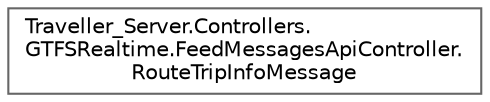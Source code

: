 digraph "Graphical Class Hierarchy"
{
 // LATEX_PDF_SIZE
  bgcolor="transparent";
  edge [fontname=Helvetica,fontsize=10,labelfontname=Helvetica,labelfontsize=10];
  node [fontname=Helvetica,fontsize=10,shape=box,height=0.2,width=0.4];
  rankdir="LR";
  Node0 [label="Traveller_Server.Controllers.\lGTFSRealtime.FeedMessagesApiController.\lRouteTripInfoMessage",height=0.2,width=0.4,color="grey40", fillcolor="white", style="filled",URL="$class_traveller___server_1_1_controllers_1_1_g_t_f_s_realtime_1_1_feed_messages_api_controller_1_1_route_trip_info_message.html",tooltip="Message that contains the route and trip info to faciltiate communication with the front-end."];
}

